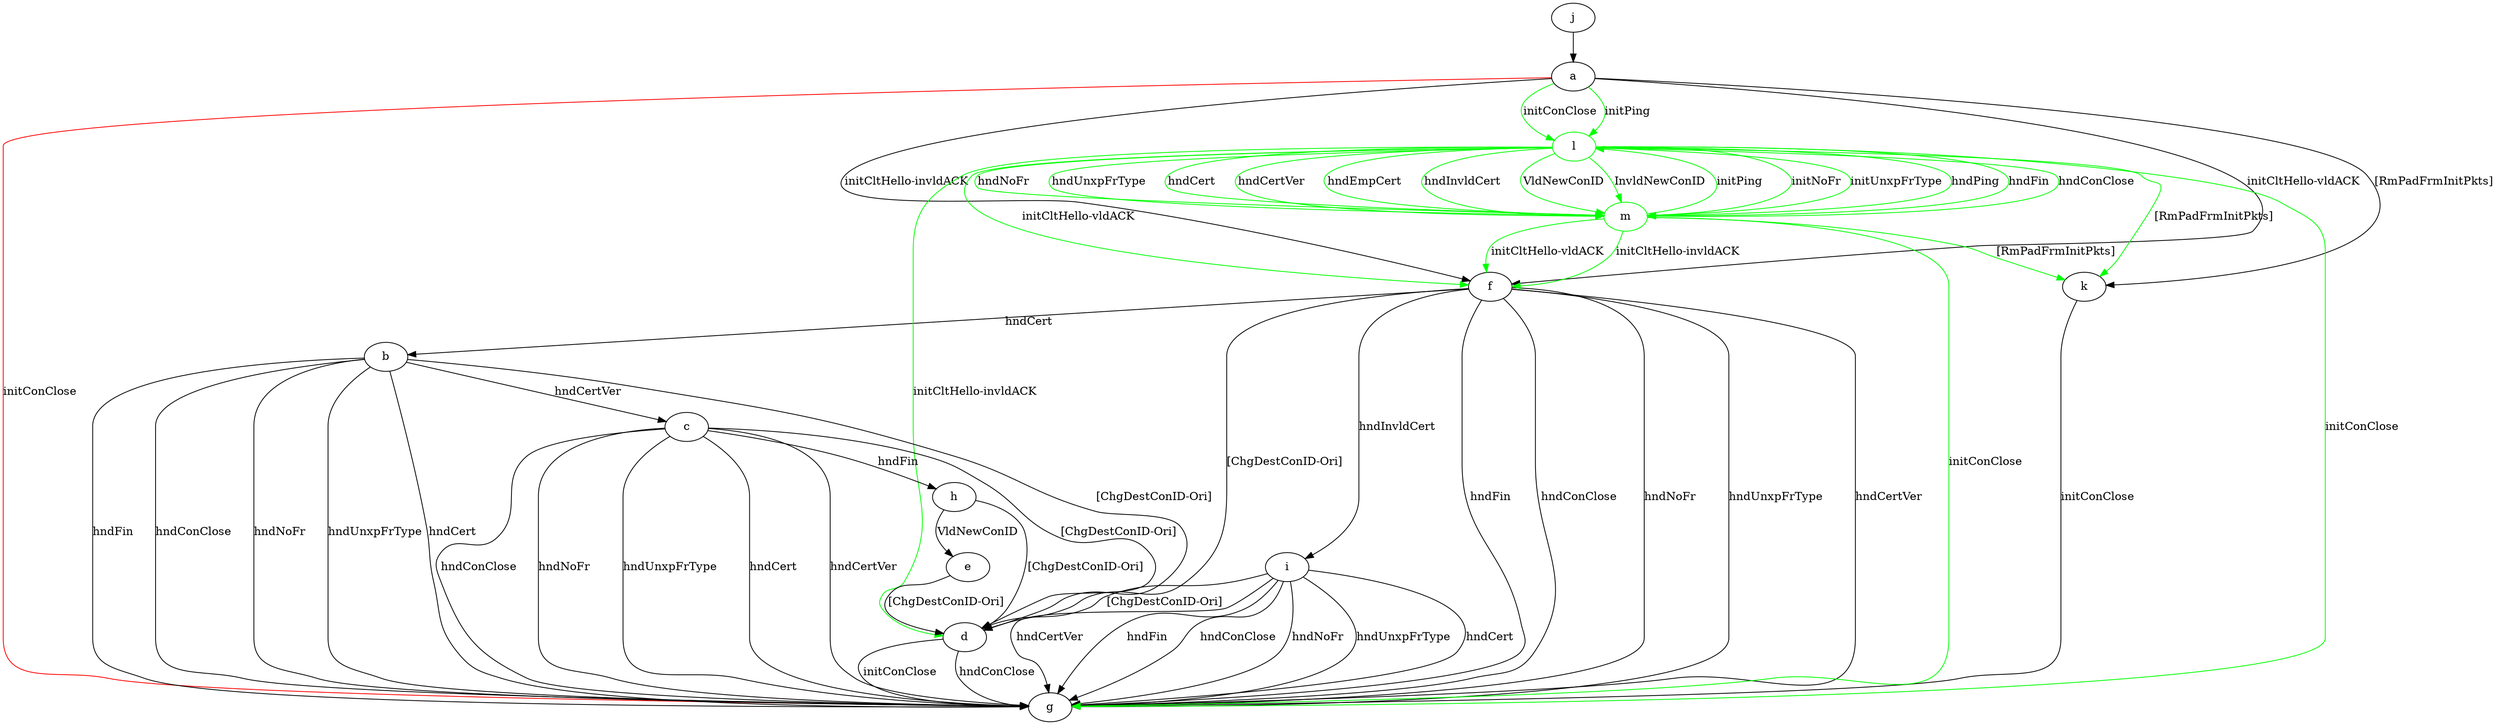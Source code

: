 digraph "" {
	a -> f	[key=0,
		label="initCltHello-vldACK "];
	a -> f	[key=1,
		label="initCltHello-invldACK "];
	a -> g	[key=0,
		color=red,
		label="initConClose "];
	a -> k	[key=0,
		label="[RmPadFrmInitPkts] "];
	l	[color=green];
	a -> l	[key=0,
		color=green,
		label="initPing "];
	a -> l	[key=1,
		color=green,
		label="initConClose "];
	b -> c	[key=0,
		label="hndCertVer "];
	b -> d	[key=0,
		label="[ChgDestConID-Ori] "];
	b -> g	[key=0,
		label="hndFin "];
	b -> g	[key=1,
		label="hndConClose "];
	b -> g	[key=2,
		label="hndNoFr "];
	b -> g	[key=3,
		label="hndUnxpFrType "];
	b -> g	[key=4,
		label="hndCert "];
	c -> d	[key=0,
		label="[ChgDestConID-Ori] "];
	c -> g	[key=0,
		label="hndConClose "];
	c -> g	[key=1,
		label="hndNoFr "];
	c -> g	[key=2,
		label="hndUnxpFrType "];
	c -> g	[key=3,
		label="hndCert "];
	c -> g	[key=4,
		label="hndCertVer "];
	c -> h	[key=0,
		label="hndFin "];
	d -> g	[key=0,
		label="initConClose "];
	d -> g	[key=1,
		label="hndConClose "];
	e -> d	[key=0,
		label="[ChgDestConID-Ori] "];
	f -> b	[key=0,
		label="hndCert "];
	f -> d	[key=0,
		label="[ChgDestConID-Ori] "];
	f -> g	[key=0,
		label="hndFin "];
	f -> g	[key=1,
		label="hndConClose "];
	f -> g	[key=2,
		label="hndNoFr "];
	f -> g	[key=3,
		label="hndUnxpFrType "];
	f -> g	[key=4,
		label="hndCertVer "];
	f -> i	[key=0,
		label="hndInvldCert "];
	h -> d	[key=0,
		label="[ChgDestConID-Ori] "];
	h -> e	[key=0,
		label="VldNewConID "];
	i -> d	[key=0,
		label="[ChgDestConID-Ori] "];
	i -> g	[key=0,
		label="hndFin "];
	i -> g	[key=1,
		label="hndConClose "];
	i -> g	[key=2,
		label="hndNoFr "];
	i -> g	[key=3,
		label="hndUnxpFrType "];
	i -> g	[key=4,
		label="hndCert "];
	i -> g	[key=5,
		label="hndCertVer "];
	j -> a	[key=0];
	k -> g	[key=0,
		label="initConClose "];
	l -> d	[key=0,
		color=green,
		label="initCltHello-invldACK "];
	l -> f	[key=0,
		color=green,
		label="initCltHello-vldACK "];
	l -> g	[key=0,
		color=green,
		label="initConClose "];
	l -> k	[key=0,
		color=green,
		label="[RmPadFrmInitPkts] "];
	m	[color=green];
	l -> m	[key=0,
		color=green,
		label="initNoFr "];
	l -> m	[key=1,
		color=green,
		label="initUnxpFrType "];
	l -> m	[key=2,
		color=green,
		label="hndPing "];
	l -> m	[key=3,
		color=green,
		label="hndFin "];
	l -> m	[key=4,
		color=green,
		label="hndConClose "];
	l -> m	[key=5,
		color=green,
		label="hndNoFr "];
	l -> m	[key=6,
		color=green,
		label="hndUnxpFrType "];
	l -> m	[key=7,
		color=green,
		label="hndCert "];
	l -> m	[key=8,
		color=green,
		label="hndCertVer "];
	l -> m	[key=9,
		color=green,
		label="hndEmpCert "];
	l -> m	[key=10,
		color=green,
		label="hndInvldCert "];
	l -> m	[key=11,
		color=green,
		label="VldNewConID "];
	l -> m	[key=12,
		color=green,
		label="InvldNewConID "];
	m -> f	[key=0,
		color=green,
		label="initCltHello-vldACK "];
	m -> f	[key=1,
		color=green,
		label="initCltHello-invldACK "];
	m -> g	[key=0,
		color=green,
		label="initConClose "];
	m -> k	[key=0,
		color=green,
		label="[RmPadFrmInitPkts] "];
	m -> l	[key=0,
		color=green,
		label="initPing "];
}
